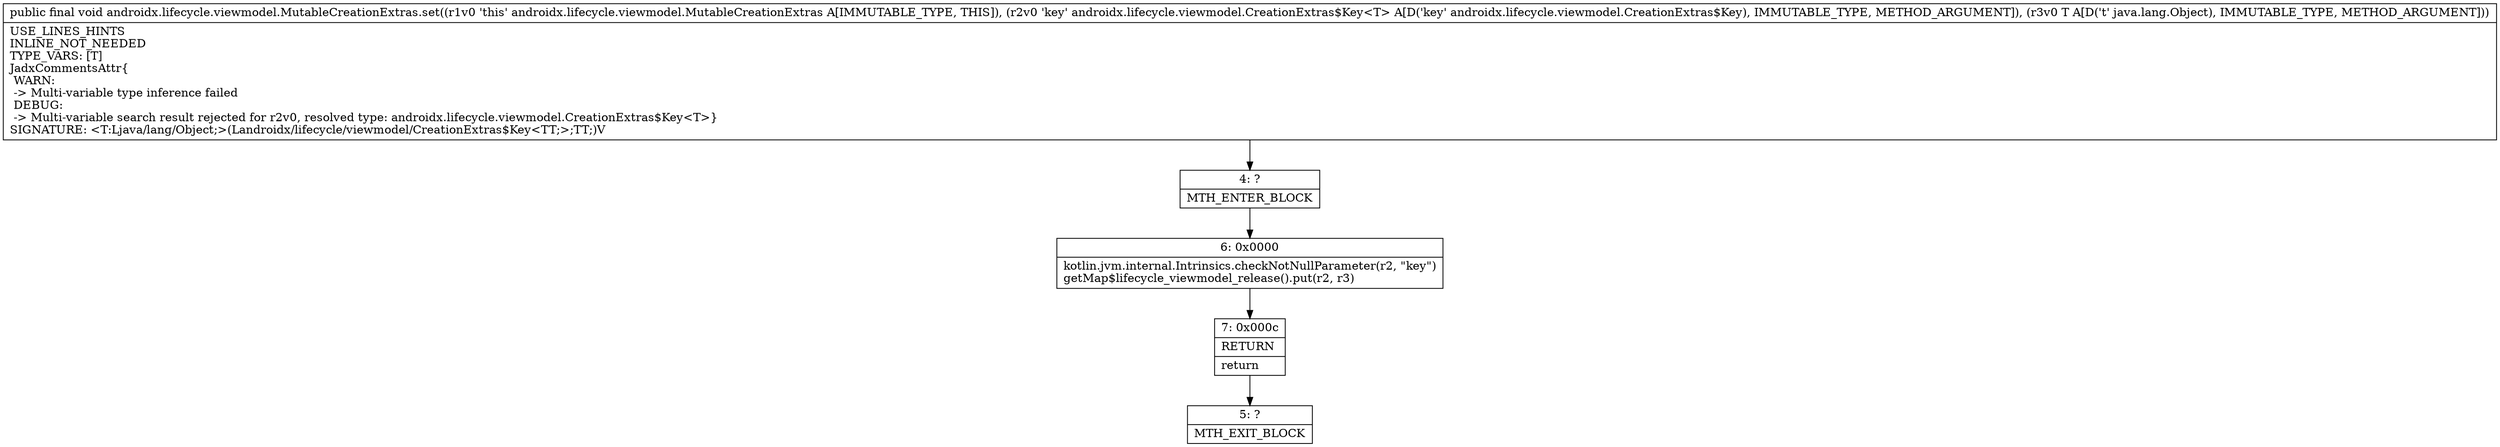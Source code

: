 digraph "CFG forandroidx.lifecycle.viewmodel.MutableCreationExtras.set(Landroidx\/lifecycle\/viewmodel\/CreationExtras$Key;Ljava\/lang\/Object;)V" {
Node_4 [shape=record,label="{4\:\ ?|MTH_ENTER_BLOCK\l}"];
Node_6 [shape=record,label="{6\:\ 0x0000|kotlin.jvm.internal.Intrinsics.checkNotNullParameter(r2, \"key\")\lgetMap$lifecycle_viewmodel_release().put(r2, r3)\l}"];
Node_7 [shape=record,label="{7\:\ 0x000c|RETURN\l|return\l}"];
Node_5 [shape=record,label="{5\:\ ?|MTH_EXIT_BLOCK\l}"];
MethodNode[shape=record,label="{public final void androidx.lifecycle.viewmodel.MutableCreationExtras.set((r1v0 'this' androidx.lifecycle.viewmodel.MutableCreationExtras A[IMMUTABLE_TYPE, THIS]), (r2v0 'key' androidx.lifecycle.viewmodel.CreationExtras$Key\<T\> A[D('key' androidx.lifecycle.viewmodel.CreationExtras$Key), IMMUTABLE_TYPE, METHOD_ARGUMENT]), (r3v0 T A[D('t' java.lang.Object), IMMUTABLE_TYPE, METHOD_ARGUMENT]))  | USE_LINES_HINTS\lINLINE_NOT_NEEDED\lTYPE_VARS: [T]\lJadxCommentsAttr\{\l WARN: \l \-\> Multi\-variable type inference failed\l DEBUG: \l \-\> Multi\-variable search result rejected for r2v0, resolved type: androidx.lifecycle.viewmodel.CreationExtras$Key\<T\>\}\lSIGNATURE: \<T:Ljava\/lang\/Object;\>(Landroidx\/lifecycle\/viewmodel\/CreationExtras$Key\<TT;\>;TT;)V\l}"];
MethodNode -> Node_4;Node_4 -> Node_6;
Node_6 -> Node_7;
Node_7 -> Node_5;
}

